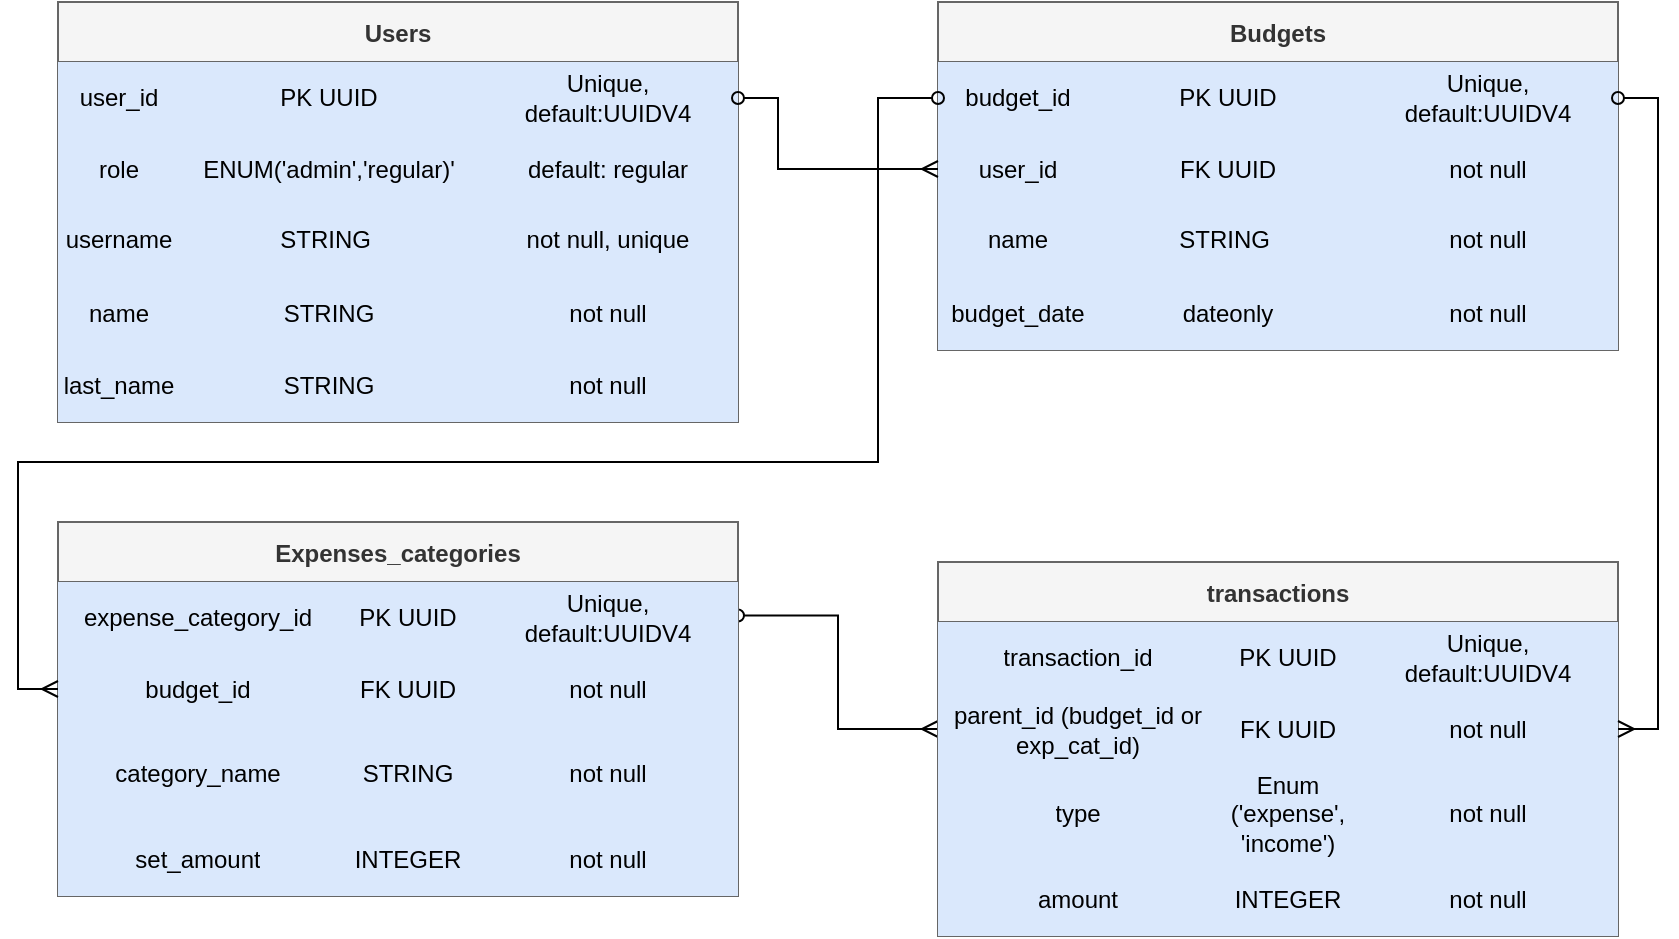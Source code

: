 <mxfile version="18.2.0" type="github">
  <diagram id="02HbRlREKuIdZ8K_Rs8y" name="Page-1">
    <mxGraphModel dx="1209" dy="644" grid="1" gridSize="10" guides="1" tooltips="1" connect="1" arrows="1" fold="1" page="1" pageScale="1" pageWidth="850" pageHeight="1100" math="0" shadow="0">
      <root>
        <mxCell id="0" />
        <mxCell id="1" parent="0" />
        <mxCell id="dLjgmCrHU0kRAioY88x8-25" value="Users" style="shape=table;startSize=30;container=1;collapsible=0;childLayout=tableLayout;fontStyle=1;align=center;fillColor=#f5f5f5;fontColor=#333333;strokeColor=#666666;" vertex="1" parent="1">
          <mxGeometry x="40" y="40" width="340" height="210" as="geometry" />
        </mxCell>
        <mxCell id="dLjgmCrHU0kRAioY88x8-26" value="" style="shape=tableRow;horizontal=0;startSize=0;swimlaneHead=0;swimlaneBody=0;top=0;left=0;bottom=0;right=0;collapsible=0;dropTarget=0;fillColor=none;points=[[0,0.5],[1,0.5]];portConstraint=eastwest;" vertex="1" parent="dLjgmCrHU0kRAioY88x8-25">
          <mxGeometry y="30" width="340" height="36" as="geometry" />
        </mxCell>
        <mxCell id="dLjgmCrHU0kRAioY88x8-27" value="user_id" style="shape=partialRectangle;html=1;whiteSpace=wrap;connectable=0;fillColor=#dae8fc;top=0;left=0;bottom=0;right=0;overflow=hidden;strokeColor=#6c8ebf;" vertex="1" parent="dLjgmCrHU0kRAioY88x8-26">
          <mxGeometry width="61" height="36" as="geometry">
            <mxRectangle width="61" height="36" as="alternateBounds" />
          </mxGeometry>
        </mxCell>
        <mxCell id="dLjgmCrHU0kRAioY88x8-28" value="PK UUID" style="shape=partialRectangle;html=1;whiteSpace=wrap;connectable=0;fillColor=#dae8fc;top=0;left=0;bottom=0;right=0;overflow=hidden;strokeColor=#6c8ebf;" vertex="1" parent="dLjgmCrHU0kRAioY88x8-26">
          <mxGeometry x="61" width="149" height="36" as="geometry">
            <mxRectangle width="149" height="36" as="alternateBounds" />
          </mxGeometry>
        </mxCell>
        <mxCell id="dLjgmCrHU0kRAioY88x8-29" value="Unique, default:UUIDV4" style="shape=partialRectangle;html=1;whiteSpace=wrap;connectable=0;fillColor=#dae8fc;top=0;left=0;bottom=0;right=0;overflow=hidden;strokeColor=#6c8ebf;" vertex="1" parent="dLjgmCrHU0kRAioY88x8-26">
          <mxGeometry x="210" width="130" height="36" as="geometry">
            <mxRectangle width="130" height="36" as="alternateBounds" />
          </mxGeometry>
        </mxCell>
        <mxCell id="dLjgmCrHU0kRAioY88x8-30" value="" style="shape=tableRow;horizontal=0;startSize=0;swimlaneHead=0;swimlaneBody=0;top=0;left=0;bottom=0;right=0;collapsible=0;dropTarget=0;fillColor=none;points=[[0,0.5],[1,0.5]];portConstraint=eastwest;" vertex="1" parent="dLjgmCrHU0kRAioY88x8-25">
          <mxGeometry y="66" width="340" height="35" as="geometry" />
        </mxCell>
        <mxCell id="dLjgmCrHU0kRAioY88x8-31" value="role" style="shape=partialRectangle;html=1;whiteSpace=wrap;connectable=0;fillColor=#dae8fc;top=0;left=0;bottom=0;right=0;overflow=hidden;strokeColor=#6c8ebf;" vertex="1" parent="dLjgmCrHU0kRAioY88x8-30">
          <mxGeometry width="61" height="35" as="geometry">
            <mxRectangle width="61" height="35" as="alternateBounds" />
          </mxGeometry>
        </mxCell>
        <mxCell id="dLjgmCrHU0kRAioY88x8-32" value="ENUM(&#39;admin&#39;,&#39;regular)&#39;" style="shape=partialRectangle;html=1;whiteSpace=wrap;connectable=0;fillColor=#dae8fc;top=0;left=0;bottom=0;right=0;overflow=hidden;strokeColor=#6c8ebf;" vertex="1" parent="dLjgmCrHU0kRAioY88x8-30">
          <mxGeometry x="61" width="149" height="35" as="geometry">
            <mxRectangle width="149" height="35" as="alternateBounds" />
          </mxGeometry>
        </mxCell>
        <mxCell id="dLjgmCrHU0kRAioY88x8-33" value="default: regular" style="shape=partialRectangle;html=1;whiteSpace=wrap;connectable=0;fillColor=#dae8fc;top=0;left=0;bottom=0;right=0;overflow=hidden;strokeColor=#6c8ebf;" vertex="1" parent="dLjgmCrHU0kRAioY88x8-30">
          <mxGeometry x="210" width="130" height="35" as="geometry">
            <mxRectangle width="130" height="35" as="alternateBounds" />
          </mxGeometry>
        </mxCell>
        <mxCell id="dLjgmCrHU0kRAioY88x8-34" value="" style="shape=tableRow;horizontal=0;startSize=0;swimlaneHead=0;swimlaneBody=0;top=0;left=0;bottom=0;right=0;collapsible=0;dropTarget=0;fillColor=none;points=[[0,0.5],[1,0.5]];portConstraint=eastwest;" vertex="1" parent="dLjgmCrHU0kRAioY88x8-25">
          <mxGeometry y="101" width="340" height="36" as="geometry" />
        </mxCell>
        <mxCell id="dLjgmCrHU0kRAioY88x8-35" value="username" style="shape=partialRectangle;html=1;whiteSpace=wrap;connectable=0;fillColor=#dae8fc;top=0;left=0;bottom=0;right=0;overflow=hidden;strokeColor=#6c8ebf;" vertex="1" parent="dLjgmCrHU0kRAioY88x8-34">
          <mxGeometry width="61" height="36" as="geometry">
            <mxRectangle width="61" height="36" as="alternateBounds" />
          </mxGeometry>
        </mxCell>
        <mxCell id="dLjgmCrHU0kRAioY88x8-36" value="STRING&lt;span style=&quot;white-space: pre;&quot;&gt;	&lt;/span&gt;" style="shape=partialRectangle;html=1;whiteSpace=wrap;connectable=0;fillColor=#dae8fc;top=0;left=0;bottom=0;right=0;overflow=hidden;strokeColor=#6c8ebf;" vertex="1" parent="dLjgmCrHU0kRAioY88x8-34">
          <mxGeometry x="61" width="149" height="36" as="geometry">
            <mxRectangle width="149" height="36" as="alternateBounds" />
          </mxGeometry>
        </mxCell>
        <mxCell id="dLjgmCrHU0kRAioY88x8-37" value="not null, unique" style="shape=partialRectangle;html=1;whiteSpace=wrap;connectable=0;fillColor=#dae8fc;top=0;left=0;bottom=0;right=0;overflow=hidden;strokeColor=#6c8ebf;" vertex="1" parent="dLjgmCrHU0kRAioY88x8-34">
          <mxGeometry x="210" width="130" height="36" as="geometry">
            <mxRectangle width="130" height="36" as="alternateBounds" />
          </mxGeometry>
        </mxCell>
        <mxCell id="dLjgmCrHU0kRAioY88x8-38" style="shape=tableRow;horizontal=0;startSize=0;swimlaneHead=0;swimlaneBody=0;top=0;left=0;bottom=0;right=0;collapsible=0;dropTarget=0;fillColor=none;points=[[0,0.5],[1,0.5]];portConstraint=eastwest;" vertex="1" parent="dLjgmCrHU0kRAioY88x8-25">
          <mxGeometry y="137" width="340" height="37" as="geometry" />
        </mxCell>
        <mxCell id="dLjgmCrHU0kRAioY88x8-39" value="name" style="shape=partialRectangle;html=1;whiteSpace=wrap;connectable=0;fillColor=#dae8fc;top=0;left=0;bottom=0;right=0;overflow=hidden;strokeColor=#6c8ebf;" vertex="1" parent="dLjgmCrHU0kRAioY88x8-38">
          <mxGeometry width="61" height="37" as="geometry">
            <mxRectangle width="61" height="37" as="alternateBounds" />
          </mxGeometry>
        </mxCell>
        <mxCell id="dLjgmCrHU0kRAioY88x8-40" value="STRING" style="shape=partialRectangle;html=1;whiteSpace=wrap;connectable=0;fillColor=#dae8fc;top=0;left=0;bottom=0;right=0;overflow=hidden;strokeColor=#6c8ebf;" vertex="1" parent="dLjgmCrHU0kRAioY88x8-38">
          <mxGeometry x="61" width="149" height="37" as="geometry">
            <mxRectangle width="149" height="37" as="alternateBounds" />
          </mxGeometry>
        </mxCell>
        <mxCell id="dLjgmCrHU0kRAioY88x8-41" value="not null" style="shape=partialRectangle;html=1;whiteSpace=wrap;connectable=0;fillColor=#dae8fc;top=0;left=0;bottom=0;right=0;overflow=hidden;strokeColor=#6c8ebf;" vertex="1" parent="dLjgmCrHU0kRAioY88x8-38">
          <mxGeometry x="210" width="130" height="37" as="geometry">
            <mxRectangle width="130" height="37" as="alternateBounds" />
          </mxGeometry>
        </mxCell>
        <mxCell id="dLjgmCrHU0kRAioY88x8-42" style="shape=tableRow;horizontal=0;startSize=0;swimlaneHead=0;swimlaneBody=0;top=0;left=0;bottom=0;right=0;collapsible=0;dropTarget=0;fillColor=none;points=[[0,0.5],[1,0.5]];portConstraint=eastwest;" vertex="1" parent="dLjgmCrHU0kRAioY88x8-25">
          <mxGeometry y="174" width="340" height="36" as="geometry" />
        </mxCell>
        <mxCell id="dLjgmCrHU0kRAioY88x8-43" value="last_name" style="shape=partialRectangle;html=1;whiteSpace=wrap;connectable=0;fillColor=#dae8fc;top=0;left=0;bottom=0;right=0;overflow=hidden;strokeColor=#6c8ebf;" vertex="1" parent="dLjgmCrHU0kRAioY88x8-42">
          <mxGeometry width="61" height="36" as="geometry">
            <mxRectangle width="61" height="36" as="alternateBounds" />
          </mxGeometry>
        </mxCell>
        <mxCell id="dLjgmCrHU0kRAioY88x8-44" value="STRING" style="shape=partialRectangle;html=1;whiteSpace=wrap;connectable=0;fillColor=#dae8fc;top=0;left=0;bottom=0;right=0;overflow=hidden;strokeColor=#6c8ebf;" vertex="1" parent="dLjgmCrHU0kRAioY88x8-42">
          <mxGeometry x="61" width="149" height="36" as="geometry">
            <mxRectangle width="149" height="36" as="alternateBounds" />
          </mxGeometry>
        </mxCell>
        <mxCell id="dLjgmCrHU0kRAioY88x8-45" value="not null" style="shape=partialRectangle;html=1;whiteSpace=wrap;connectable=0;fillColor=#dae8fc;top=0;left=0;bottom=0;right=0;overflow=hidden;strokeColor=#6c8ebf;" vertex="1" parent="dLjgmCrHU0kRAioY88x8-42">
          <mxGeometry x="210" width="130" height="36" as="geometry">
            <mxRectangle width="130" height="36" as="alternateBounds" />
          </mxGeometry>
        </mxCell>
        <mxCell id="dLjgmCrHU0kRAioY88x8-46" value="Budgets" style="shape=table;startSize=30;container=1;collapsible=0;childLayout=tableLayout;fontStyle=1;align=center;fillColor=#f5f5f5;fontColor=#333333;strokeColor=#666666;" vertex="1" parent="1">
          <mxGeometry x="480" y="40" width="340" height="174" as="geometry" />
        </mxCell>
        <mxCell id="dLjgmCrHU0kRAioY88x8-47" value="" style="shape=tableRow;horizontal=0;startSize=0;swimlaneHead=0;swimlaneBody=0;top=0;left=0;bottom=0;right=0;collapsible=0;dropTarget=0;fillColor=none;points=[[0,0.5],[1,0.5]];portConstraint=eastwest;" vertex="1" parent="dLjgmCrHU0kRAioY88x8-46">
          <mxGeometry y="30" width="340" height="36" as="geometry" />
        </mxCell>
        <mxCell id="dLjgmCrHU0kRAioY88x8-48" value="budget_id" style="shape=partialRectangle;html=1;whiteSpace=wrap;connectable=0;fillColor=#dae8fc;top=0;left=0;bottom=0;right=0;overflow=hidden;strokeColor=#6c8ebf;" vertex="1" parent="dLjgmCrHU0kRAioY88x8-47">
          <mxGeometry width="80" height="36" as="geometry">
            <mxRectangle width="80" height="36" as="alternateBounds" />
          </mxGeometry>
        </mxCell>
        <mxCell id="dLjgmCrHU0kRAioY88x8-49" value="PK UUID" style="shape=partialRectangle;html=1;whiteSpace=wrap;connectable=0;fillColor=#dae8fc;top=0;left=0;bottom=0;right=0;overflow=hidden;strokeColor=#6c8ebf;" vertex="1" parent="dLjgmCrHU0kRAioY88x8-47">
          <mxGeometry x="80" width="130" height="36" as="geometry">
            <mxRectangle width="130" height="36" as="alternateBounds" />
          </mxGeometry>
        </mxCell>
        <mxCell id="dLjgmCrHU0kRAioY88x8-50" value="Unique, default:UUIDV4" style="shape=partialRectangle;html=1;whiteSpace=wrap;connectable=0;fillColor=#dae8fc;top=0;left=0;bottom=0;right=0;overflow=hidden;strokeColor=#6c8ebf;" vertex="1" parent="dLjgmCrHU0kRAioY88x8-47">
          <mxGeometry x="210" width="130" height="36" as="geometry">
            <mxRectangle width="130" height="36" as="alternateBounds" />
          </mxGeometry>
        </mxCell>
        <mxCell id="dLjgmCrHU0kRAioY88x8-51" value="" style="shape=tableRow;horizontal=0;startSize=0;swimlaneHead=0;swimlaneBody=0;top=0;left=0;bottom=0;right=0;collapsible=0;dropTarget=0;fillColor=none;points=[[0,0.5],[1,0.5]];portConstraint=eastwest;" vertex="1" parent="dLjgmCrHU0kRAioY88x8-46">
          <mxGeometry y="66" width="340" height="35" as="geometry" />
        </mxCell>
        <mxCell id="dLjgmCrHU0kRAioY88x8-52" value="user_id" style="shape=partialRectangle;html=1;whiteSpace=wrap;connectable=0;fillColor=#dae8fc;top=0;left=0;bottom=0;right=0;overflow=hidden;strokeColor=#6c8ebf;" vertex="1" parent="dLjgmCrHU0kRAioY88x8-51">
          <mxGeometry width="80" height="35" as="geometry">
            <mxRectangle width="80" height="35" as="alternateBounds" />
          </mxGeometry>
        </mxCell>
        <mxCell id="dLjgmCrHU0kRAioY88x8-53" value="FK UUID" style="shape=partialRectangle;html=1;whiteSpace=wrap;connectable=0;fillColor=#dae8fc;top=0;left=0;bottom=0;right=0;overflow=hidden;strokeColor=#6c8ebf;" vertex="1" parent="dLjgmCrHU0kRAioY88x8-51">
          <mxGeometry x="80" width="130" height="35" as="geometry">
            <mxRectangle width="130" height="35" as="alternateBounds" />
          </mxGeometry>
        </mxCell>
        <mxCell id="dLjgmCrHU0kRAioY88x8-54" value="not null" style="shape=partialRectangle;html=1;whiteSpace=wrap;connectable=0;fillColor=#dae8fc;top=0;left=0;bottom=0;right=0;overflow=hidden;strokeColor=#6c8ebf;" vertex="1" parent="dLjgmCrHU0kRAioY88x8-51">
          <mxGeometry x="210" width="130" height="35" as="geometry">
            <mxRectangle width="130" height="35" as="alternateBounds" />
          </mxGeometry>
        </mxCell>
        <mxCell id="dLjgmCrHU0kRAioY88x8-55" value="" style="shape=tableRow;horizontal=0;startSize=0;swimlaneHead=0;swimlaneBody=0;top=0;left=0;bottom=0;right=0;collapsible=0;dropTarget=0;fillColor=none;points=[[0,0.5],[1,0.5]];portConstraint=eastwest;" vertex="1" parent="dLjgmCrHU0kRAioY88x8-46">
          <mxGeometry y="101" width="340" height="36" as="geometry" />
        </mxCell>
        <mxCell id="dLjgmCrHU0kRAioY88x8-56" value="name" style="shape=partialRectangle;html=1;whiteSpace=wrap;connectable=0;fillColor=#dae8fc;top=0;left=0;bottom=0;right=0;overflow=hidden;strokeColor=#6c8ebf;" vertex="1" parent="dLjgmCrHU0kRAioY88x8-55">
          <mxGeometry width="80" height="36" as="geometry">
            <mxRectangle width="80" height="36" as="alternateBounds" />
          </mxGeometry>
        </mxCell>
        <mxCell id="dLjgmCrHU0kRAioY88x8-57" value="STRING&lt;span style=&quot;white-space: pre;&quot;&gt;	&lt;/span&gt;" style="shape=partialRectangle;html=1;whiteSpace=wrap;connectable=0;fillColor=#dae8fc;top=0;left=0;bottom=0;right=0;overflow=hidden;strokeColor=#6c8ebf;" vertex="1" parent="dLjgmCrHU0kRAioY88x8-55">
          <mxGeometry x="80" width="130" height="36" as="geometry">
            <mxRectangle width="130" height="36" as="alternateBounds" />
          </mxGeometry>
        </mxCell>
        <mxCell id="dLjgmCrHU0kRAioY88x8-58" value="not null" style="shape=partialRectangle;html=1;whiteSpace=wrap;connectable=0;fillColor=#dae8fc;top=0;left=0;bottom=0;right=0;overflow=hidden;strokeColor=#6c8ebf;" vertex="1" parent="dLjgmCrHU0kRAioY88x8-55">
          <mxGeometry x="210" width="130" height="36" as="geometry">
            <mxRectangle width="130" height="36" as="alternateBounds" />
          </mxGeometry>
        </mxCell>
        <mxCell id="dLjgmCrHU0kRAioY88x8-59" style="shape=tableRow;horizontal=0;startSize=0;swimlaneHead=0;swimlaneBody=0;top=0;left=0;bottom=0;right=0;collapsible=0;dropTarget=0;fillColor=none;points=[[0,0.5],[1,0.5]];portConstraint=eastwest;" vertex="1" parent="dLjgmCrHU0kRAioY88x8-46">
          <mxGeometry y="137" width="340" height="37" as="geometry" />
        </mxCell>
        <mxCell id="dLjgmCrHU0kRAioY88x8-60" value="budget_date" style="shape=partialRectangle;html=1;whiteSpace=wrap;connectable=0;fillColor=#dae8fc;top=0;left=0;bottom=0;right=0;overflow=hidden;strokeColor=#6c8ebf;" vertex="1" parent="dLjgmCrHU0kRAioY88x8-59">
          <mxGeometry width="80" height="37" as="geometry">
            <mxRectangle width="80" height="37" as="alternateBounds" />
          </mxGeometry>
        </mxCell>
        <mxCell id="dLjgmCrHU0kRAioY88x8-61" value="dateonly" style="shape=partialRectangle;html=1;whiteSpace=wrap;connectable=0;fillColor=#dae8fc;top=0;left=0;bottom=0;right=0;overflow=hidden;strokeColor=#6c8ebf;" vertex="1" parent="dLjgmCrHU0kRAioY88x8-59">
          <mxGeometry x="80" width="130" height="37" as="geometry">
            <mxRectangle width="130" height="37" as="alternateBounds" />
          </mxGeometry>
        </mxCell>
        <mxCell id="dLjgmCrHU0kRAioY88x8-62" value="not null" style="shape=partialRectangle;html=1;whiteSpace=wrap;connectable=0;fillColor=#dae8fc;top=0;left=0;bottom=0;right=0;overflow=hidden;strokeColor=#6c8ebf;" vertex="1" parent="dLjgmCrHU0kRAioY88x8-59">
          <mxGeometry x="210" width="130" height="37" as="geometry">
            <mxRectangle width="130" height="37" as="alternateBounds" />
          </mxGeometry>
        </mxCell>
        <mxCell id="dLjgmCrHU0kRAioY88x8-67" style="edgeStyle=orthogonalEdgeStyle;rounded=0;orthogonalLoop=1;jettySize=auto;html=1;entryX=0;entryY=0.5;entryDx=0;entryDy=0;startArrow=oval;startFill=0;endArrow=ERmany;endFill=0;" edge="1" parent="1" source="dLjgmCrHU0kRAioY88x8-26" target="dLjgmCrHU0kRAioY88x8-51">
          <mxGeometry relative="1" as="geometry">
            <Array as="points">
              <mxPoint x="400" y="88" />
              <mxPoint x="400" y="124" />
            </Array>
          </mxGeometry>
        </mxCell>
        <mxCell id="dLjgmCrHU0kRAioY88x8-109" style="edgeStyle=orthogonalEdgeStyle;rounded=0;orthogonalLoop=1;jettySize=auto;html=1;exitX=1;exitY=0.25;exitDx=0;exitDy=0;entryX=0;entryY=0.5;entryDx=0;entryDy=0;startArrow=oval;startFill=0;endArrow=ERmany;endFill=0;" edge="1" parent="1" source="dLjgmCrHU0kRAioY88x8-68" target="dLjgmCrHU0kRAioY88x8-95">
          <mxGeometry relative="1" as="geometry" />
        </mxCell>
        <mxCell id="dLjgmCrHU0kRAioY88x8-68" value="Expenses_categories" style="shape=table;startSize=30;container=1;collapsible=0;childLayout=tableLayout;fontStyle=1;align=center;fillColor=#f5f5f5;fontColor=#333333;strokeColor=#666666;" vertex="1" parent="1">
          <mxGeometry x="40" y="300" width="340" height="187" as="geometry" />
        </mxCell>
        <mxCell id="dLjgmCrHU0kRAioY88x8-69" value="" style="shape=tableRow;horizontal=0;startSize=0;swimlaneHead=0;swimlaneBody=0;top=0;left=0;bottom=0;right=0;collapsible=0;dropTarget=0;fillColor=none;points=[[0,0.5],[1,0.5]];portConstraint=eastwest;" vertex="1" parent="dLjgmCrHU0kRAioY88x8-68">
          <mxGeometry y="30" width="340" height="36" as="geometry" />
        </mxCell>
        <mxCell id="dLjgmCrHU0kRAioY88x8-70" value="expense_category_id" style="shape=partialRectangle;html=1;whiteSpace=wrap;connectable=0;fillColor=#dae8fc;top=0;left=0;bottom=0;right=0;overflow=hidden;strokeColor=#6c8ebf;" vertex="1" parent="dLjgmCrHU0kRAioY88x8-69">
          <mxGeometry width="140" height="36" as="geometry">
            <mxRectangle width="140" height="36" as="alternateBounds" />
          </mxGeometry>
        </mxCell>
        <mxCell id="dLjgmCrHU0kRAioY88x8-71" value="PK UUID" style="shape=partialRectangle;html=1;whiteSpace=wrap;connectable=0;fillColor=#dae8fc;top=0;left=0;bottom=0;right=0;overflow=hidden;strokeColor=#6c8ebf;" vertex="1" parent="dLjgmCrHU0kRAioY88x8-69">
          <mxGeometry x="140" width="70" height="36" as="geometry">
            <mxRectangle width="70" height="36" as="alternateBounds" />
          </mxGeometry>
        </mxCell>
        <mxCell id="dLjgmCrHU0kRAioY88x8-72" value="Unique, default:UUIDV4" style="shape=partialRectangle;html=1;whiteSpace=wrap;connectable=0;fillColor=#dae8fc;top=0;left=0;bottom=0;right=0;overflow=hidden;strokeColor=#6c8ebf;" vertex="1" parent="dLjgmCrHU0kRAioY88x8-69">
          <mxGeometry x="210" width="130" height="36" as="geometry">
            <mxRectangle width="130" height="36" as="alternateBounds" />
          </mxGeometry>
        </mxCell>
        <mxCell id="dLjgmCrHU0kRAioY88x8-73" value="" style="shape=tableRow;horizontal=0;startSize=0;swimlaneHead=0;swimlaneBody=0;top=0;left=0;bottom=0;right=0;collapsible=0;dropTarget=0;fillColor=none;points=[[0,0.5],[1,0.5]];portConstraint=eastwest;" vertex="1" parent="dLjgmCrHU0kRAioY88x8-68">
          <mxGeometry y="66" width="340" height="35" as="geometry" />
        </mxCell>
        <mxCell id="dLjgmCrHU0kRAioY88x8-74" value="budget_id" style="shape=partialRectangle;html=1;whiteSpace=wrap;connectable=0;fillColor=#dae8fc;top=0;left=0;bottom=0;right=0;overflow=hidden;strokeColor=#6c8ebf;" vertex="1" parent="dLjgmCrHU0kRAioY88x8-73">
          <mxGeometry width="140" height="35" as="geometry">
            <mxRectangle width="140" height="35" as="alternateBounds" />
          </mxGeometry>
        </mxCell>
        <mxCell id="dLjgmCrHU0kRAioY88x8-75" value="FK UUID" style="shape=partialRectangle;html=1;whiteSpace=wrap;connectable=0;fillColor=#dae8fc;top=0;left=0;bottom=0;right=0;overflow=hidden;strokeColor=#6c8ebf;" vertex="1" parent="dLjgmCrHU0kRAioY88x8-73">
          <mxGeometry x="140" width="70" height="35" as="geometry">
            <mxRectangle width="70" height="35" as="alternateBounds" />
          </mxGeometry>
        </mxCell>
        <mxCell id="dLjgmCrHU0kRAioY88x8-76" value="not null" style="shape=partialRectangle;html=1;whiteSpace=wrap;connectable=0;fillColor=#dae8fc;top=0;left=0;bottom=0;right=0;overflow=hidden;strokeColor=#6c8ebf;" vertex="1" parent="dLjgmCrHU0kRAioY88x8-73">
          <mxGeometry x="210" width="130" height="35" as="geometry">
            <mxRectangle width="130" height="35" as="alternateBounds" />
          </mxGeometry>
        </mxCell>
        <mxCell id="dLjgmCrHU0kRAioY88x8-77" value="" style="shape=tableRow;horizontal=0;startSize=0;swimlaneHead=0;swimlaneBody=0;top=0;left=0;bottom=0;right=0;collapsible=0;dropTarget=0;fillColor=none;points=[[0,0.5],[1,0.5]];portConstraint=eastwest;" vertex="1" parent="dLjgmCrHU0kRAioY88x8-68">
          <mxGeometry y="101" width="340" height="49" as="geometry" />
        </mxCell>
        <mxCell id="dLjgmCrHU0kRAioY88x8-78" value="category_name" style="shape=partialRectangle;html=1;whiteSpace=wrap;connectable=0;fillColor=#dae8fc;top=0;left=0;bottom=0;right=0;overflow=hidden;strokeColor=#6c8ebf;" vertex="1" parent="dLjgmCrHU0kRAioY88x8-77">
          <mxGeometry width="140" height="49" as="geometry">
            <mxRectangle width="140" height="49" as="alternateBounds" />
          </mxGeometry>
        </mxCell>
        <mxCell id="dLjgmCrHU0kRAioY88x8-79" value="STRING" style="shape=partialRectangle;html=1;whiteSpace=wrap;connectable=0;fillColor=#dae8fc;top=0;left=0;bottom=0;right=0;overflow=hidden;strokeColor=#6c8ebf;" vertex="1" parent="dLjgmCrHU0kRAioY88x8-77">
          <mxGeometry x="140" width="70" height="49" as="geometry">
            <mxRectangle width="70" height="49" as="alternateBounds" />
          </mxGeometry>
        </mxCell>
        <mxCell id="dLjgmCrHU0kRAioY88x8-80" value="not null" style="shape=partialRectangle;html=1;whiteSpace=wrap;connectable=0;fillColor=#dae8fc;top=0;left=0;bottom=0;right=0;overflow=hidden;strokeColor=#6c8ebf;" vertex="1" parent="dLjgmCrHU0kRAioY88x8-77">
          <mxGeometry x="210" width="130" height="49" as="geometry">
            <mxRectangle width="130" height="49" as="alternateBounds" />
          </mxGeometry>
        </mxCell>
        <mxCell id="dLjgmCrHU0kRAioY88x8-81" style="shape=tableRow;horizontal=0;startSize=0;swimlaneHead=0;swimlaneBody=0;top=0;left=0;bottom=0;right=0;collapsible=0;dropTarget=0;fillColor=none;points=[[0,0.5],[1,0.5]];portConstraint=eastwest;" vertex="1" parent="dLjgmCrHU0kRAioY88x8-68">
          <mxGeometry y="150" width="340" height="37" as="geometry" />
        </mxCell>
        <mxCell id="dLjgmCrHU0kRAioY88x8-82" value="set_amount" style="shape=partialRectangle;html=1;whiteSpace=wrap;connectable=0;fillColor=#dae8fc;top=0;left=0;bottom=0;right=0;overflow=hidden;strokeColor=#6c8ebf;" vertex="1" parent="dLjgmCrHU0kRAioY88x8-81">
          <mxGeometry width="140" height="37" as="geometry">
            <mxRectangle width="140" height="37" as="alternateBounds" />
          </mxGeometry>
        </mxCell>
        <mxCell id="dLjgmCrHU0kRAioY88x8-83" value="INTEGER" style="shape=partialRectangle;html=1;whiteSpace=wrap;connectable=0;fillColor=#dae8fc;top=0;left=0;bottom=0;right=0;overflow=hidden;strokeColor=#6c8ebf;" vertex="1" parent="dLjgmCrHU0kRAioY88x8-81">
          <mxGeometry x="140" width="70" height="37" as="geometry">
            <mxRectangle width="70" height="37" as="alternateBounds" />
          </mxGeometry>
        </mxCell>
        <mxCell id="dLjgmCrHU0kRAioY88x8-84" value="not null" style="shape=partialRectangle;html=1;whiteSpace=wrap;connectable=0;fillColor=#dae8fc;top=0;left=0;bottom=0;right=0;overflow=hidden;strokeColor=#6c8ebf;" vertex="1" parent="dLjgmCrHU0kRAioY88x8-81">
          <mxGeometry x="210" width="130" height="37" as="geometry">
            <mxRectangle width="130" height="37" as="alternateBounds" />
          </mxGeometry>
        </mxCell>
        <mxCell id="dLjgmCrHU0kRAioY88x8-89" style="edgeStyle=orthogonalEdgeStyle;rounded=0;orthogonalLoop=1;jettySize=auto;html=1;startArrow=oval;startFill=0;endArrow=ERmany;endFill=0;entryX=0;entryY=0.5;entryDx=0;entryDy=0;" edge="1" parent="1" source="dLjgmCrHU0kRAioY88x8-47" target="dLjgmCrHU0kRAioY88x8-73">
          <mxGeometry relative="1" as="geometry">
            <Array as="points">
              <mxPoint x="450" y="88" />
              <mxPoint x="450" y="270" />
              <mxPoint x="20" y="270" />
              <mxPoint x="20" y="384" />
            </Array>
          </mxGeometry>
        </mxCell>
        <mxCell id="dLjgmCrHU0kRAioY88x8-90" value="transactions" style="shape=table;startSize=30;container=1;collapsible=0;childLayout=tableLayout;fontStyle=1;align=center;fillColor=#f5f5f5;fontColor=#333333;strokeColor=#666666;" vertex="1" parent="1">
          <mxGeometry x="480" y="320" width="340" height="187" as="geometry" />
        </mxCell>
        <mxCell id="dLjgmCrHU0kRAioY88x8-91" value="" style="shape=tableRow;horizontal=0;startSize=0;swimlaneHead=0;swimlaneBody=0;top=0;left=0;bottom=0;right=0;collapsible=0;dropTarget=0;fillColor=none;points=[[0,0.5],[1,0.5]];portConstraint=eastwest;" vertex="1" parent="dLjgmCrHU0kRAioY88x8-90">
          <mxGeometry y="30" width="340" height="36" as="geometry" />
        </mxCell>
        <mxCell id="dLjgmCrHU0kRAioY88x8-92" value="transaction_id" style="shape=partialRectangle;html=1;whiteSpace=wrap;connectable=0;fillColor=#dae8fc;top=0;left=0;bottom=0;right=0;overflow=hidden;strokeColor=#6c8ebf;" vertex="1" parent="dLjgmCrHU0kRAioY88x8-91">
          <mxGeometry width="140" height="36" as="geometry">
            <mxRectangle width="140" height="36" as="alternateBounds" />
          </mxGeometry>
        </mxCell>
        <mxCell id="dLjgmCrHU0kRAioY88x8-93" value="PK UUID" style="shape=partialRectangle;html=1;whiteSpace=wrap;connectable=0;fillColor=#dae8fc;top=0;left=0;bottom=0;right=0;overflow=hidden;strokeColor=#6c8ebf;" vertex="1" parent="dLjgmCrHU0kRAioY88x8-91">
          <mxGeometry x="140" width="70" height="36" as="geometry">
            <mxRectangle width="70" height="36" as="alternateBounds" />
          </mxGeometry>
        </mxCell>
        <mxCell id="dLjgmCrHU0kRAioY88x8-94" value="Unique, default:UUIDV4" style="shape=partialRectangle;html=1;whiteSpace=wrap;connectable=0;fillColor=#dae8fc;top=0;left=0;bottom=0;right=0;overflow=hidden;strokeColor=#6c8ebf;" vertex="1" parent="dLjgmCrHU0kRAioY88x8-91">
          <mxGeometry x="210" width="130" height="36" as="geometry">
            <mxRectangle width="130" height="36" as="alternateBounds" />
          </mxGeometry>
        </mxCell>
        <mxCell id="dLjgmCrHU0kRAioY88x8-95" value="" style="shape=tableRow;horizontal=0;startSize=0;swimlaneHead=0;swimlaneBody=0;top=0;left=0;bottom=0;right=0;collapsible=0;dropTarget=0;fillColor=none;points=[[0,0.5],[1,0.5]];portConstraint=eastwest;" vertex="1" parent="dLjgmCrHU0kRAioY88x8-90">
          <mxGeometry y="66" width="340" height="35" as="geometry" />
        </mxCell>
        <mxCell id="dLjgmCrHU0kRAioY88x8-96" value="&lt;div&gt;parent_id (budget_id or exp_cat_id)&lt;br&gt;&lt;/div&gt;" style="shape=partialRectangle;html=1;whiteSpace=wrap;connectable=0;fillColor=#dae8fc;top=0;left=0;bottom=0;right=0;overflow=hidden;strokeColor=#6c8ebf;" vertex="1" parent="dLjgmCrHU0kRAioY88x8-95">
          <mxGeometry width="140" height="35" as="geometry">
            <mxRectangle width="140" height="35" as="alternateBounds" />
          </mxGeometry>
        </mxCell>
        <mxCell id="dLjgmCrHU0kRAioY88x8-97" value="FK UUID" style="shape=partialRectangle;html=1;whiteSpace=wrap;connectable=0;fillColor=#dae8fc;top=0;left=0;bottom=0;right=0;overflow=hidden;strokeColor=#6c8ebf;" vertex="1" parent="dLjgmCrHU0kRAioY88x8-95">
          <mxGeometry x="140" width="70" height="35" as="geometry">
            <mxRectangle width="70" height="35" as="alternateBounds" />
          </mxGeometry>
        </mxCell>
        <mxCell id="dLjgmCrHU0kRAioY88x8-98" value="not null" style="shape=partialRectangle;html=1;whiteSpace=wrap;connectable=0;fillColor=#dae8fc;top=0;left=0;bottom=0;right=0;overflow=hidden;strokeColor=#6c8ebf;" vertex="1" parent="dLjgmCrHU0kRAioY88x8-95">
          <mxGeometry x="210" width="130" height="35" as="geometry">
            <mxRectangle width="130" height="35" as="alternateBounds" />
          </mxGeometry>
        </mxCell>
        <mxCell id="dLjgmCrHU0kRAioY88x8-99" value="" style="shape=tableRow;horizontal=0;startSize=0;swimlaneHead=0;swimlaneBody=0;top=0;left=0;bottom=0;right=0;collapsible=0;dropTarget=0;fillColor=none;points=[[0,0.5],[1,0.5]];portConstraint=eastwest;" vertex="1" parent="dLjgmCrHU0kRAioY88x8-90">
          <mxGeometry y="101" width="340" height="49" as="geometry" />
        </mxCell>
        <mxCell id="dLjgmCrHU0kRAioY88x8-100" value="type" style="shape=partialRectangle;html=1;whiteSpace=wrap;connectable=0;fillColor=#dae8fc;top=0;left=0;bottom=0;right=0;overflow=hidden;strokeColor=#6c8ebf;" vertex="1" parent="dLjgmCrHU0kRAioY88x8-99">
          <mxGeometry width="140" height="49" as="geometry">
            <mxRectangle width="140" height="49" as="alternateBounds" />
          </mxGeometry>
        </mxCell>
        <mxCell id="dLjgmCrHU0kRAioY88x8-101" value="Enum (&#39;expense&#39;, &#39;income&#39;)" style="shape=partialRectangle;html=1;whiteSpace=wrap;connectable=0;fillColor=#dae8fc;top=0;left=0;bottom=0;right=0;overflow=hidden;strokeColor=#6c8ebf;" vertex="1" parent="dLjgmCrHU0kRAioY88x8-99">
          <mxGeometry x="140" width="70" height="49" as="geometry">
            <mxRectangle width="70" height="49" as="alternateBounds" />
          </mxGeometry>
        </mxCell>
        <mxCell id="dLjgmCrHU0kRAioY88x8-102" value="not null" style="shape=partialRectangle;html=1;whiteSpace=wrap;connectable=0;fillColor=#dae8fc;top=0;left=0;bottom=0;right=0;overflow=hidden;strokeColor=#6c8ebf;" vertex="1" parent="dLjgmCrHU0kRAioY88x8-99">
          <mxGeometry x="210" width="130" height="49" as="geometry">
            <mxRectangle width="130" height="49" as="alternateBounds" />
          </mxGeometry>
        </mxCell>
        <mxCell id="dLjgmCrHU0kRAioY88x8-103" style="shape=tableRow;horizontal=0;startSize=0;swimlaneHead=0;swimlaneBody=0;top=0;left=0;bottom=0;right=0;collapsible=0;dropTarget=0;fillColor=none;points=[[0,0.5],[1,0.5]];portConstraint=eastwest;" vertex="1" parent="dLjgmCrHU0kRAioY88x8-90">
          <mxGeometry y="150" width="340" height="37" as="geometry" />
        </mxCell>
        <mxCell id="dLjgmCrHU0kRAioY88x8-104" value="amount" style="shape=partialRectangle;html=1;whiteSpace=wrap;connectable=0;fillColor=#dae8fc;top=0;left=0;bottom=0;right=0;overflow=hidden;strokeColor=#6c8ebf;" vertex="1" parent="dLjgmCrHU0kRAioY88x8-103">
          <mxGeometry width="140" height="37" as="geometry">
            <mxRectangle width="140" height="37" as="alternateBounds" />
          </mxGeometry>
        </mxCell>
        <mxCell id="dLjgmCrHU0kRAioY88x8-105" value="INTEGER" style="shape=partialRectangle;html=1;whiteSpace=wrap;connectable=0;fillColor=#dae8fc;top=0;left=0;bottom=0;right=0;overflow=hidden;strokeColor=#6c8ebf;" vertex="1" parent="dLjgmCrHU0kRAioY88x8-103">
          <mxGeometry x="140" width="70" height="37" as="geometry">
            <mxRectangle width="70" height="37" as="alternateBounds" />
          </mxGeometry>
        </mxCell>
        <mxCell id="dLjgmCrHU0kRAioY88x8-106" value="not null" style="shape=partialRectangle;html=1;whiteSpace=wrap;connectable=0;fillColor=#dae8fc;top=0;left=0;bottom=0;right=0;overflow=hidden;strokeColor=#6c8ebf;" vertex="1" parent="dLjgmCrHU0kRAioY88x8-103">
          <mxGeometry x="210" width="130" height="37" as="geometry">
            <mxRectangle width="130" height="37" as="alternateBounds" />
          </mxGeometry>
        </mxCell>
        <mxCell id="dLjgmCrHU0kRAioY88x8-108" style="edgeStyle=orthogonalEdgeStyle;rounded=0;orthogonalLoop=1;jettySize=auto;html=1;exitX=1;exitY=0.5;exitDx=0;exitDy=0;startArrow=oval;startFill=0;endArrow=ERmany;endFill=0;" edge="1" parent="1" source="dLjgmCrHU0kRAioY88x8-47" target="dLjgmCrHU0kRAioY88x8-95">
          <mxGeometry relative="1" as="geometry" />
        </mxCell>
      </root>
    </mxGraphModel>
  </diagram>
</mxfile>

